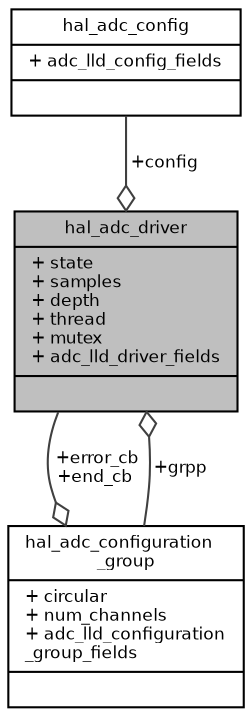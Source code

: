 digraph "hal_adc_driver"
{
  bgcolor="transparent";
  edge [fontname="Helvetica",fontsize="8",labelfontname="Helvetica",labelfontsize="8"];
  node [fontname="Helvetica",fontsize="8",shape=record];
  Node1 [label="{hal_adc_driver\n|+ state\l+ samples\l+ depth\l+ thread\l+ mutex\l+ adc_lld_driver_fields\l|}",height=0.2,width=0.4,color="black", fillcolor="grey75", style="filled", fontcolor="black"];
  Node2 -> Node1 [color="grey25",fontsize="8",style="solid",label=" +grpp" ,arrowhead="odiamond",fontname="Helvetica"];
  Node2 [label="{hal_adc_configuration\l_group\n|+ circular\l+ num_channels\l+ adc_lld_configuration\l_group_fields\l|}",height=0.2,width=0.4,color="black",URL="$structhal__adc__configuration__group.html",tooltip="Conversion group configuration structure. "];
  Node1 -> Node2 [color="grey25",fontsize="8",style="solid",label=" +error_cb\n+end_cb" ,arrowhead="odiamond",fontname="Helvetica"];
  Node3 -> Node1 [color="grey25",fontsize="8",style="solid",label=" +config" ,arrowhead="odiamond",fontname="Helvetica"];
  Node3 [label="{hal_adc_config\n|+ adc_lld_config_fields\l|}",height=0.2,width=0.4,color="black",URL="$structhal__adc__config.html",tooltip="Driver configuration structure. "];
}
